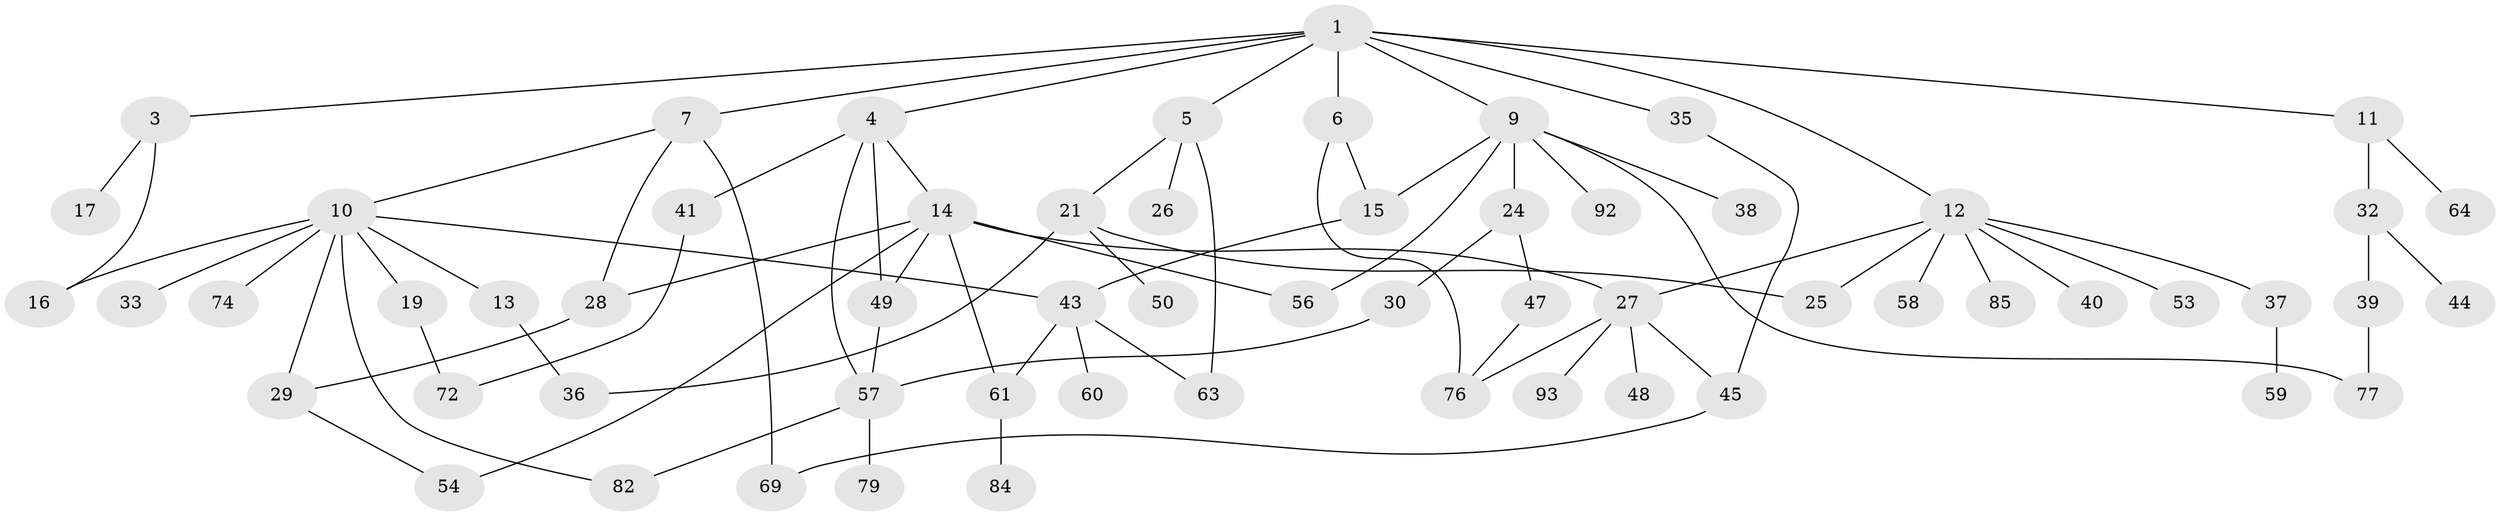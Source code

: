 // original degree distribution, {5: 0.03225806451612903, 6: 0.053763440860215055, 4: 0.10752688172043011, 2: 0.3118279569892473, 8: 0.010752688172043012, 1: 0.3118279569892473, 3: 0.17204301075268819}
// Generated by graph-tools (version 1.1) at 2025/41/03/06/25 10:41:26]
// undirected, 61 vertices, 82 edges
graph export_dot {
graph [start="1"]
  node [color=gray90,style=filled];
  1 [super="+2"];
  3 [super="+42"];
  4 [super="+23"];
  5 [super="+8"];
  6 [super="+52"];
  7 [super="+87"];
  9 [super="+22"];
  10 [super="+86"];
  11 [super="+46"];
  12 [super="+18"];
  13;
  14 [super="+20"];
  15 [super="+75"];
  16;
  17;
  19 [super="+55"];
  21 [super="+81"];
  24;
  25 [super="+34"];
  26;
  27 [super="+91"];
  28;
  29 [super="+31"];
  30 [super="+73"];
  32;
  33;
  35;
  36 [super="+67"];
  37;
  38 [super="+62"];
  39;
  40;
  41 [super="+51"];
  43;
  44 [super="+88"];
  45 [super="+66"];
  47 [super="+71"];
  48;
  49;
  50 [super="+78"];
  53;
  54 [super="+65"];
  56;
  57 [super="+68"];
  58;
  59;
  60;
  61 [super="+70"];
  63 [super="+89"];
  64;
  69;
  72;
  74;
  76 [super="+80"];
  77 [super="+90"];
  79;
  82 [super="+83"];
  84;
  85;
  92;
  93;
  1 -- 4;
  1 -- 6;
  1 -- 9;
  1 -- 12;
  1 -- 35;
  1 -- 3;
  1 -- 5;
  1 -- 7;
  1 -- 11;
  3 -- 16;
  3 -- 17;
  4 -- 14;
  4 -- 41;
  4 -- 57;
  4 -- 49;
  5 -- 26;
  5 -- 63;
  5 -- 21;
  6 -- 15;
  6 -- 76;
  7 -- 10;
  7 -- 69;
  7 -- 28;
  9 -- 24;
  9 -- 38;
  9 -- 56;
  9 -- 77;
  9 -- 92;
  9 -- 15;
  10 -- 13;
  10 -- 19;
  10 -- 33;
  10 -- 74;
  10 -- 82;
  10 -- 16;
  10 -- 43;
  10 -- 29;
  11 -- 32;
  11 -- 64;
  12 -- 37;
  12 -- 58;
  12 -- 85;
  12 -- 25;
  12 -- 40;
  12 -- 27;
  12 -- 53;
  13 -- 36;
  14 -- 28;
  14 -- 49;
  14 -- 61;
  14 -- 56;
  14 -- 27;
  14 -- 54;
  15 -- 43;
  19 -- 72;
  21 -- 25;
  21 -- 50;
  21 -- 36;
  24 -- 30;
  24 -- 47;
  27 -- 48;
  27 -- 93;
  27 -- 45;
  27 -- 76;
  28 -- 29;
  29 -- 54;
  30 -- 57;
  32 -- 39;
  32 -- 44;
  35 -- 45;
  37 -- 59;
  39 -- 77;
  41 -- 72;
  43 -- 60;
  43 -- 61;
  43 -- 63;
  45 -- 69;
  47 -- 76;
  49 -- 57;
  57 -- 82;
  57 -- 79;
  61 -- 84;
}
